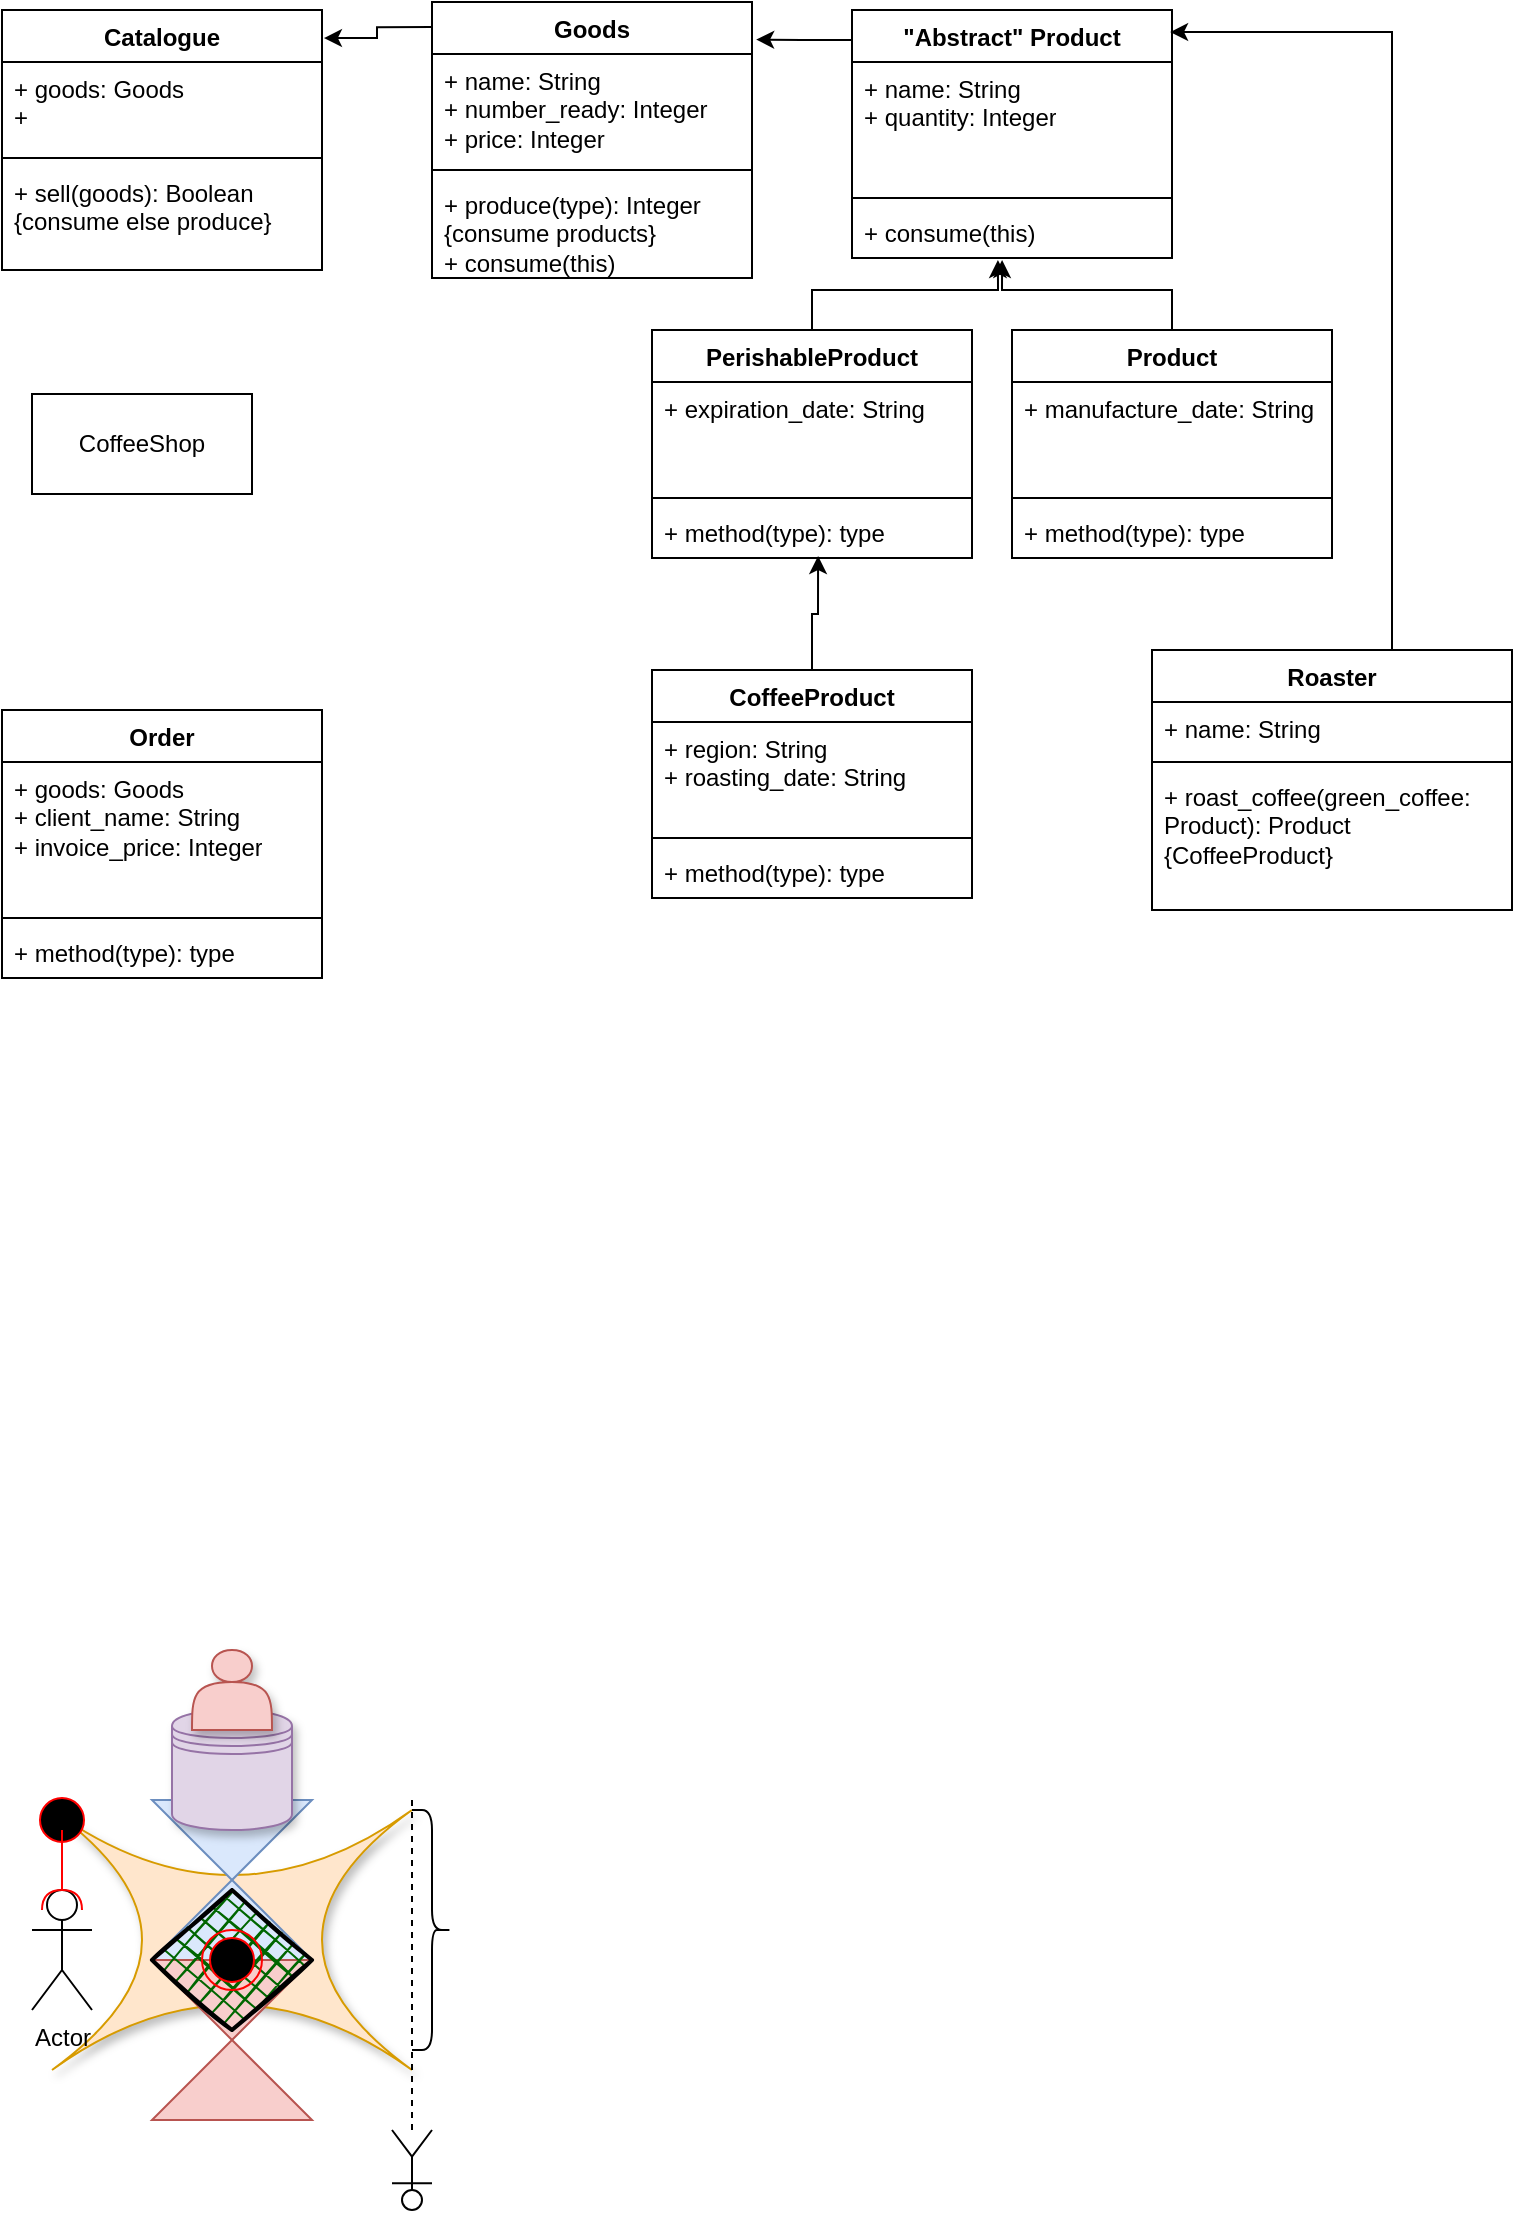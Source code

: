 <mxfile version="22.0.4" type="device">
  <diagram name="Page-1" id="B26PpSdpA0CUQggqFJnL">
    <mxGraphModel dx="1434" dy="790" grid="1" gridSize="10" guides="1" tooltips="1" connect="1" arrows="1" fold="1" page="1" pageScale="1" pageWidth="827" pageHeight="1169" math="0" shadow="0">
      <root>
        <mxCell id="0" />
        <mxCell id="1" parent="0" />
        <mxCell id="Tgnhw9O2b4wC5MJ8O7pF-1" value="CoffeeShop" style="html=1;whiteSpace=wrap;" parent="1" vertex="1">
          <mxGeometry x="70" y="242" width="110" height="50" as="geometry" />
        </mxCell>
        <mxCell id="Tgnhw9O2b4wC5MJ8O7pF-2" value="&quot;Abstract&quot; Product" style="swimlane;fontStyle=1;align=center;verticalAlign=top;childLayout=stackLayout;horizontal=1;startSize=26;horizontalStack=0;resizeParent=1;resizeParentMax=0;resizeLast=0;collapsible=1;marginBottom=0;whiteSpace=wrap;html=1;" parent="1" vertex="1">
          <mxGeometry x="480" y="50" width="160" height="124" as="geometry" />
        </mxCell>
        <mxCell id="Tgnhw9O2b4wC5MJ8O7pF-3" value="+ name: String&lt;br&gt;+ quantity: Integer" style="text;strokeColor=none;fillColor=none;align=left;verticalAlign=top;spacingLeft=4;spacingRight=4;overflow=hidden;rotatable=0;points=[[0,0.5],[1,0.5]];portConstraint=eastwest;whiteSpace=wrap;html=1;" parent="Tgnhw9O2b4wC5MJ8O7pF-2" vertex="1">
          <mxGeometry y="26" width="160" height="64" as="geometry" />
        </mxCell>
        <mxCell id="Tgnhw9O2b4wC5MJ8O7pF-4" value="" style="line;strokeWidth=1;fillColor=none;align=left;verticalAlign=middle;spacingTop=-1;spacingLeft=3;spacingRight=3;rotatable=0;labelPosition=right;points=[];portConstraint=eastwest;strokeColor=inherit;" parent="Tgnhw9O2b4wC5MJ8O7pF-2" vertex="1">
          <mxGeometry y="90" width="160" height="8" as="geometry" />
        </mxCell>
        <mxCell id="Tgnhw9O2b4wC5MJ8O7pF-5" value="+ consume(this)" style="text;strokeColor=none;fillColor=none;align=left;verticalAlign=top;spacingLeft=4;spacingRight=4;overflow=hidden;rotatable=0;points=[[0,0.5],[1,0.5]];portConstraint=eastwest;whiteSpace=wrap;html=1;" parent="Tgnhw9O2b4wC5MJ8O7pF-2" vertex="1">
          <mxGeometry y="98" width="160" height="26" as="geometry" />
        </mxCell>
        <mxCell id="Tgnhw9O2b4wC5MJ8O7pF-14" value="CoffeeProduct" style="swimlane;fontStyle=1;align=center;verticalAlign=top;childLayout=stackLayout;horizontal=1;startSize=26;horizontalStack=0;resizeParent=1;resizeParentMax=0;resizeLast=0;collapsible=1;marginBottom=0;whiteSpace=wrap;html=1;" parent="1" vertex="1">
          <mxGeometry x="380" y="380" width="160" height="114" as="geometry" />
        </mxCell>
        <mxCell id="Tgnhw9O2b4wC5MJ8O7pF-15" value="+ region: String&lt;br&gt;+ roasting_date: String" style="text;strokeColor=none;fillColor=none;align=left;verticalAlign=top;spacingLeft=4;spacingRight=4;overflow=hidden;rotatable=0;points=[[0,0.5],[1,0.5]];portConstraint=eastwest;whiteSpace=wrap;html=1;" parent="Tgnhw9O2b4wC5MJ8O7pF-14" vertex="1">
          <mxGeometry y="26" width="160" height="54" as="geometry" />
        </mxCell>
        <mxCell id="Tgnhw9O2b4wC5MJ8O7pF-16" value="" style="line;strokeWidth=1;fillColor=none;align=left;verticalAlign=middle;spacingTop=-1;spacingLeft=3;spacingRight=3;rotatable=0;labelPosition=right;points=[];portConstraint=eastwest;strokeColor=inherit;" parent="Tgnhw9O2b4wC5MJ8O7pF-14" vertex="1">
          <mxGeometry y="80" width="160" height="8" as="geometry" />
        </mxCell>
        <mxCell id="Tgnhw9O2b4wC5MJ8O7pF-17" value="+ method(type): type" style="text;strokeColor=none;fillColor=none;align=left;verticalAlign=top;spacingLeft=4;spacingRight=4;overflow=hidden;rotatable=0;points=[[0,0.5],[1,0.5]];portConstraint=eastwest;whiteSpace=wrap;html=1;" parent="Tgnhw9O2b4wC5MJ8O7pF-14" vertex="1">
          <mxGeometry y="88" width="160" height="26" as="geometry" />
        </mxCell>
        <mxCell id="Tgnhw9O2b4wC5MJ8O7pF-18" value="Catalogue" style="swimlane;fontStyle=1;align=center;verticalAlign=top;childLayout=stackLayout;horizontal=1;startSize=26;horizontalStack=0;resizeParent=1;resizeParentMax=0;resizeLast=0;collapsible=1;marginBottom=0;whiteSpace=wrap;html=1;" parent="1" vertex="1">
          <mxGeometry x="55" y="50" width="160" height="130" as="geometry" />
        </mxCell>
        <mxCell id="Tgnhw9O2b4wC5MJ8O7pF-19" value="+ goods: Goods&lt;br&gt;+&amp;nbsp;" style="text;strokeColor=none;fillColor=none;align=left;verticalAlign=top;spacingLeft=4;spacingRight=4;overflow=hidden;rotatable=0;points=[[0,0.5],[1,0.5]];portConstraint=eastwest;whiteSpace=wrap;html=1;" parent="Tgnhw9O2b4wC5MJ8O7pF-18" vertex="1">
          <mxGeometry y="26" width="160" height="44" as="geometry" />
        </mxCell>
        <mxCell id="Tgnhw9O2b4wC5MJ8O7pF-20" value="" style="line;strokeWidth=1;fillColor=none;align=left;verticalAlign=middle;spacingTop=-1;spacingLeft=3;spacingRight=3;rotatable=0;labelPosition=right;points=[];portConstraint=eastwest;strokeColor=inherit;" parent="Tgnhw9O2b4wC5MJ8O7pF-18" vertex="1">
          <mxGeometry y="70" width="160" height="8" as="geometry" />
        </mxCell>
        <mxCell id="Tgnhw9O2b4wC5MJ8O7pF-21" value="+ sell(goods): Boolean {consume else produce}" style="text;strokeColor=none;fillColor=none;align=left;verticalAlign=top;spacingLeft=4;spacingRight=4;overflow=hidden;rotatable=0;points=[[0,0.5],[1,0.5]];portConstraint=eastwest;whiteSpace=wrap;html=1;" parent="Tgnhw9O2b4wC5MJ8O7pF-18" vertex="1">
          <mxGeometry y="78" width="160" height="52" as="geometry" />
        </mxCell>
        <mxCell id="Tgnhw9O2b4wC5MJ8O7pF-22" value="Product" style="swimlane;fontStyle=1;align=center;verticalAlign=top;childLayout=stackLayout;horizontal=1;startSize=26;horizontalStack=0;resizeParent=1;resizeParentMax=0;resizeLast=0;collapsible=1;marginBottom=0;whiteSpace=wrap;html=1;" parent="1" vertex="1">
          <mxGeometry x="560" y="210" width="160" height="114" as="geometry" />
        </mxCell>
        <mxCell id="Tgnhw9O2b4wC5MJ8O7pF-23" value="+ manufacture_date: String" style="text;strokeColor=none;fillColor=none;align=left;verticalAlign=top;spacingLeft=4;spacingRight=4;overflow=hidden;rotatable=0;points=[[0,0.5],[1,0.5]];portConstraint=eastwest;whiteSpace=wrap;html=1;" parent="Tgnhw9O2b4wC5MJ8O7pF-22" vertex="1">
          <mxGeometry y="26" width="160" height="54" as="geometry" />
        </mxCell>
        <mxCell id="Tgnhw9O2b4wC5MJ8O7pF-24" value="" style="line;strokeWidth=1;fillColor=none;align=left;verticalAlign=middle;spacingTop=-1;spacingLeft=3;spacingRight=3;rotatable=0;labelPosition=right;points=[];portConstraint=eastwest;strokeColor=inherit;" parent="Tgnhw9O2b4wC5MJ8O7pF-22" vertex="1">
          <mxGeometry y="80" width="160" height="8" as="geometry" />
        </mxCell>
        <mxCell id="Tgnhw9O2b4wC5MJ8O7pF-25" value="+ method(type): type" style="text;strokeColor=none;fillColor=none;align=left;verticalAlign=top;spacingLeft=4;spacingRight=4;overflow=hidden;rotatable=0;points=[[0,0.5],[1,0.5]];portConstraint=eastwest;whiteSpace=wrap;html=1;" parent="Tgnhw9O2b4wC5MJ8O7pF-22" vertex="1">
          <mxGeometry y="88" width="160" height="26" as="geometry" />
        </mxCell>
        <mxCell id="Gvj6GqQqcnnQqJ61h62s-1" value="Goods" style="swimlane;fontStyle=1;align=center;verticalAlign=top;childLayout=stackLayout;horizontal=1;startSize=26;horizontalStack=0;resizeParent=1;resizeParentMax=0;resizeLast=0;collapsible=1;marginBottom=0;whiteSpace=wrap;html=1;" parent="1" vertex="1">
          <mxGeometry x="270" y="46" width="160" height="138" as="geometry">
            <mxRectangle x="350" y="90" width="80" height="30" as="alternateBounds" />
          </mxGeometry>
        </mxCell>
        <mxCell id="Gvj6GqQqcnnQqJ61h62s-2" value="+ name: String&lt;br&gt;+ number_ready: Integer&lt;br&gt;+ price: Integer" style="text;strokeColor=none;fillColor=none;align=left;verticalAlign=top;spacingLeft=4;spacingRight=4;overflow=hidden;rotatable=0;points=[[0,0.5],[1,0.5]];portConstraint=eastwest;whiteSpace=wrap;html=1;" parent="Gvj6GqQqcnnQqJ61h62s-1" vertex="1">
          <mxGeometry y="26" width="160" height="54" as="geometry" />
        </mxCell>
        <mxCell id="Gvj6GqQqcnnQqJ61h62s-3" value="" style="line;strokeWidth=1;fillColor=none;align=left;verticalAlign=middle;spacingTop=-1;spacingLeft=3;spacingRight=3;rotatable=0;labelPosition=right;points=[];portConstraint=eastwest;strokeColor=inherit;" parent="Gvj6GqQqcnnQqJ61h62s-1" vertex="1">
          <mxGeometry y="80" width="160" height="8" as="geometry" />
        </mxCell>
        <mxCell id="Gvj6GqQqcnnQqJ61h62s-4" value="+ produce(type): Integer {consume products}&lt;br&gt;+ consume(this)" style="text;strokeColor=none;fillColor=none;align=left;verticalAlign=top;spacingLeft=4;spacingRight=4;overflow=hidden;rotatable=0;points=[[0,0.5],[1,0.5]];portConstraint=eastwest;whiteSpace=wrap;html=1;" parent="Gvj6GqQqcnnQqJ61h62s-1" vertex="1">
          <mxGeometry y="88" width="160" height="50" as="geometry" />
        </mxCell>
        <mxCell id="Gvj6GqQqcnnQqJ61h62s-5" value="PerishableProduct" style="swimlane;fontStyle=1;align=center;verticalAlign=top;childLayout=stackLayout;horizontal=1;startSize=26;horizontalStack=0;resizeParent=1;resizeParentMax=0;resizeLast=0;collapsible=1;marginBottom=0;whiteSpace=wrap;html=1;" parent="1" vertex="1">
          <mxGeometry x="380" y="210" width="160" height="114" as="geometry" />
        </mxCell>
        <mxCell id="Gvj6GqQqcnnQqJ61h62s-6" value="+ expiration_date: String" style="text;strokeColor=none;fillColor=none;align=left;verticalAlign=top;spacingLeft=4;spacingRight=4;overflow=hidden;rotatable=0;points=[[0,0.5],[1,0.5]];portConstraint=eastwest;whiteSpace=wrap;html=1;" parent="Gvj6GqQqcnnQqJ61h62s-5" vertex="1">
          <mxGeometry y="26" width="160" height="54" as="geometry" />
        </mxCell>
        <mxCell id="Gvj6GqQqcnnQqJ61h62s-7" value="" style="line;strokeWidth=1;fillColor=none;align=left;verticalAlign=middle;spacingTop=-1;spacingLeft=3;spacingRight=3;rotatable=0;labelPosition=right;points=[];portConstraint=eastwest;strokeColor=inherit;" parent="Gvj6GqQqcnnQqJ61h62s-5" vertex="1">
          <mxGeometry y="80" width="160" height="8" as="geometry" />
        </mxCell>
        <mxCell id="Gvj6GqQqcnnQqJ61h62s-8" value="+ method(type): type" style="text;strokeColor=none;fillColor=none;align=left;verticalAlign=top;spacingLeft=4;spacingRight=4;overflow=hidden;rotatable=0;points=[[0,0.5],[1,0.5]];portConstraint=eastwest;whiteSpace=wrap;html=1;" parent="Gvj6GqQqcnnQqJ61h62s-5" vertex="1">
          <mxGeometry y="88" width="160" height="26" as="geometry" />
        </mxCell>
        <mxCell id="Gvj6GqQqcnnQqJ61h62s-9" value="Order" style="swimlane;fontStyle=1;align=center;verticalAlign=top;childLayout=stackLayout;horizontal=1;startSize=26;horizontalStack=0;resizeParent=1;resizeParentMax=0;resizeLast=0;collapsible=1;marginBottom=0;whiteSpace=wrap;html=1;" parent="1" vertex="1">
          <mxGeometry x="55" y="400" width="160" height="134" as="geometry" />
        </mxCell>
        <mxCell id="Gvj6GqQqcnnQqJ61h62s-10" value="+ goods: Goods&lt;br&gt;+ client_name: String&lt;br&gt;+ invoice_price: Integer" style="text;strokeColor=none;fillColor=none;align=left;verticalAlign=top;spacingLeft=4;spacingRight=4;overflow=hidden;rotatable=0;points=[[0,0.5],[1,0.5]];portConstraint=eastwest;whiteSpace=wrap;html=1;" parent="Gvj6GqQqcnnQqJ61h62s-9" vertex="1">
          <mxGeometry y="26" width="160" height="74" as="geometry" />
        </mxCell>
        <mxCell id="Gvj6GqQqcnnQqJ61h62s-11" value="" style="line;strokeWidth=1;fillColor=none;align=left;verticalAlign=middle;spacingTop=-1;spacingLeft=3;spacingRight=3;rotatable=0;labelPosition=right;points=[];portConstraint=eastwest;strokeColor=inherit;" parent="Gvj6GqQqcnnQqJ61h62s-9" vertex="1">
          <mxGeometry y="100" width="160" height="8" as="geometry" />
        </mxCell>
        <mxCell id="Gvj6GqQqcnnQqJ61h62s-12" value="+ method(type): type" style="text;strokeColor=none;fillColor=none;align=left;verticalAlign=top;spacingLeft=4;spacingRight=4;overflow=hidden;rotatable=0;points=[[0,0.5],[1,0.5]];portConstraint=eastwest;whiteSpace=wrap;html=1;" parent="Gvj6GqQqcnnQqJ61h62s-9" vertex="1">
          <mxGeometry y="108" width="160" height="26" as="geometry" />
        </mxCell>
        <mxCell id="Gvj6GqQqcnnQqJ61h62s-13" style="edgeStyle=orthogonalEdgeStyle;rounded=0;orthogonalLoop=1;jettySize=auto;html=1;entryX=0.519;entryY=0.962;entryDx=0;entryDy=0;entryPerimeter=0;" parent="1" source="Tgnhw9O2b4wC5MJ8O7pF-14" target="Gvj6GqQqcnnQqJ61h62s-8" edge="1">
          <mxGeometry relative="1" as="geometry" />
        </mxCell>
        <mxCell id="Gvj6GqQqcnnQqJ61h62s-15" style="edgeStyle=orthogonalEdgeStyle;rounded=0;orthogonalLoop=1;jettySize=auto;html=1;entryX=0.456;entryY=1.038;entryDx=0;entryDy=0;entryPerimeter=0;" parent="1" source="Gvj6GqQqcnnQqJ61h62s-5" target="Tgnhw9O2b4wC5MJ8O7pF-5" edge="1">
          <mxGeometry relative="1" as="geometry" />
        </mxCell>
        <mxCell id="Gvj6GqQqcnnQqJ61h62s-16" style="edgeStyle=orthogonalEdgeStyle;rounded=0;orthogonalLoop=1;jettySize=auto;html=1;entryX=0.469;entryY=1.038;entryDx=0;entryDy=0;entryPerimeter=0;" parent="1" source="Tgnhw9O2b4wC5MJ8O7pF-22" target="Tgnhw9O2b4wC5MJ8O7pF-5" edge="1">
          <mxGeometry relative="1" as="geometry" />
        </mxCell>
        <mxCell id="Gvj6GqQqcnnQqJ61h62s-20" style="edgeStyle=orthogonalEdgeStyle;rounded=0;orthogonalLoop=1;jettySize=auto;html=1;entryX=1.013;entryY=0.136;entryDx=0;entryDy=0;entryPerimeter=0;exitX=0;exitY=0.121;exitDx=0;exitDy=0;exitPerimeter=0;" parent="1" source="Tgnhw9O2b4wC5MJ8O7pF-2" target="Gvj6GqQqcnnQqJ61h62s-1" edge="1">
          <mxGeometry relative="1" as="geometry" />
        </mxCell>
        <mxCell id="Gvj6GqQqcnnQqJ61h62s-21" style="edgeStyle=orthogonalEdgeStyle;rounded=0;orthogonalLoop=1;jettySize=auto;html=1;entryX=1.006;entryY=0.108;entryDx=0;entryDy=0;entryPerimeter=0;exitX=0;exitY=0.091;exitDx=0;exitDy=0;exitPerimeter=0;" parent="1" source="Gvj6GqQqcnnQqJ61h62s-1" target="Tgnhw9O2b4wC5MJ8O7pF-18" edge="1">
          <mxGeometry relative="1" as="geometry">
            <mxPoint x="260" y="64" as="sourcePoint" />
          </mxGeometry>
        </mxCell>
        <mxCell id="Gvj6GqQqcnnQqJ61h62s-22" value="" style="shape=switch;whiteSpace=wrap;html=1;shadow=1;fillColor=#ffe6cc;strokeColor=#d79b00;" parent="1" vertex="1">
          <mxGeometry x="80" y="950" width="180" height="130" as="geometry" />
        </mxCell>
        <mxCell id="Gvj6GqQqcnnQqJ61h62s-36" value="" style="shape=collate;whiteSpace=wrap;html=1;fillColor=#dae8fc;strokeColor=#6c8ebf;" parent="1" vertex="1">
          <mxGeometry x="130" y="945" width="80" height="80" as="geometry" />
        </mxCell>
        <mxCell id="Gvj6GqQqcnnQqJ61h62s-37" value="" style="shape=collate;whiteSpace=wrap;html=1;fillColor=#f8cecc;strokeColor=#b85450;" parent="1" vertex="1">
          <mxGeometry x="130" y="1025" width="80" height="80" as="geometry" />
        </mxCell>
        <mxCell id="Gvj6GqQqcnnQqJ61h62s-38" value="" style="shape=datastore;whiteSpace=wrap;html=1;shadow=1;fillColor=#e1d5e7;strokeColor=#9673a6;" parent="1" vertex="1">
          <mxGeometry x="140" y="900" width="60" height="60" as="geometry" />
        </mxCell>
        <mxCell id="Gvj6GqQqcnnQqJ61h62s-40" value="" style="shape=actor;whiteSpace=wrap;html=1;shadow=1;fillColor=#f8cecc;strokeColor=#b85450;" parent="1" vertex="1">
          <mxGeometry x="150" y="870" width="40" height="40" as="geometry" />
        </mxCell>
        <mxCell id="Gvj6GqQqcnnQqJ61h62s-44" value="" style="rhombus;whiteSpace=wrap;html=1;strokeWidth=2;fillWeight=-1;hachureGap=8;fillStyle=cross-hatch;fillColor=#006600;sketch=1;" parent="1" vertex="1">
          <mxGeometry x="130" y="990" width="80" height="70" as="geometry" />
        </mxCell>
        <mxCell id="Gvj6GqQqcnnQqJ61h62s-45" value="Actor" style="shape=umlActor;verticalLabelPosition=bottom;verticalAlign=top;html=1;" parent="1" vertex="1">
          <mxGeometry x="70" y="990" width="30" height="60" as="geometry" />
        </mxCell>
        <mxCell id="Gvj6GqQqcnnQqJ61h62s-46" value="" style="shape=umlLifeline;perimeter=lifelinePerimeter;whiteSpace=wrap;html=1;container=1;dropTarget=0;collapsible=0;recursiveResize=0;outlineConnect=0;portConstraint=eastwest;newEdgeStyle={&quot;curved&quot;:0,&quot;rounded&quot;:0};participant=umlActor;rotation=-180;" parent="1" vertex="1">
          <mxGeometry x="250" y="945" width="20" height="205" as="geometry" />
        </mxCell>
        <mxCell id="Gvj6GqQqcnnQqJ61h62s-50" value="" style="ellipse;html=1;shape=startState;fillColor=#000000;strokeColor=#ff0000;" parent="1" vertex="1">
          <mxGeometry x="70" y="940" width="30" height="30" as="geometry" />
        </mxCell>
        <mxCell id="Gvj6GqQqcnnQqJ61h62s-51" value="" style="edgeStyle=orthogonalEdgeStyle;html=1;verticalAlign=bottom;endArrow=halfCircle;endSize=8;strokeColor=#ff0000;rounded=0;endFill=0;" parent="1" edge="1">
          <mxGeometry relative="1" as="geometry">
            <mxPoint x="85" y="1000" as="targetPoint" />
            <mxPoint x="85" y="960" as="sourcePoint" />
          </mxGeometry>
        </mxCell>
        <mxCell id="Gvj6GqQqcnnQqJ61h62s-55" value="" style="ellipse;html=1;shape=endState;fillColor=#000000;strokeColor=#ff0000;" parent="1" vertex="1">
          <mxGeometry x="155" y="1010" width="30" height="30" as="geometry" />
        </mxCell>
        <mxCell id="Gvj6GqQqcnnQqJ61h62s-64" value="Roaster" style="swimlane;fontStyle=1;align=center;verticalAlign=top;childLayout=stackLayout;horizontal=1;startSize=26;horizontalStack=0;resizeParent=1;resizeParentMax=0;resizeLast=0;collapsible=1;marginBottom=0;whiteSpace=wrap;html=1;" parent="1" vertex="1">
          <mxGeometry x="630" y="370" width="180" height="130" as="geometry" />
        </mxCell>
        <mxCell id="Gvj6GqQqcnnQqJ61h62s-65" value="+ name: String" style="text;strokeColor=none;fillColor=none;align=left;verticalAlign=top;spacingLeft=4;spacingRight=4;overflow=hidden;rotatable=0;points=[[0,0.5],[1,0.5]];portConstraint=eastwest;whiteSpace=wrap;html=1;" parent="Gvj6GqQqcnnQqJ61h62s-64" vertex="1">
          <mxGeometry y="26" width="180" height="26" as="geometry" />
        </mxCell>
        <mxCell id="Gvj6GqQqcnnQqJ61h62s-66" value="" style="line;strokeWidth=1;fillColor=none;align=left;verticalAlign=middle;spacingTop=-1;spacingLeft=3;spacingRight=3;rotatable=0;labelPosition=right;points=[];portConstraint=eastwest;strokeColor=inherit;" parent="Gvj6GqQqcnnQqJ61h62s-64" vertex="1">
          <mxGeometry y="52" width="180" height="8" as="geometry" />
        </mxCell>
        <mxCell id="Gvj6GqQqcnnQqJ61h62s-67" value="+ roast_coffee(green_coffee: Product): Product {CoffeeProduct}" style="text;strokeColor=none;fillColor=none;align=left;verticalAlign=top;spacingLeft=4;spacingRight=4;overflow=hidden;rotatable=0;points=[[0,0.5],[1,0.5]];portConstraint=eastwest;whiteSpace=wrap;html=1;" parent="Gvj6GqQqcnnQqJ61h62s-64" vertex="1">
          <mxGeometry y="60" width="180" height="70" as="geometry" />
        </mxCell>
        <mxCell id="Gvj6GqQqcnnQqJ61h62s-68" style="edgeStyle=orthogonalEdgeStyle;rounded=0;orthogonalLoop=1;jettySize=auto;html=1;entryX=0.994;entryY=0.089;entryDx=0;entryDy=0;entryPerimeter=0;" parent="1" source="Gvj6GqQqcnnQqJ61h62s-64" target="Tgnhw9O2b4wC5MJ8O7pF-2" edge="1">
          <mxGeometry relative="1" as="geometry">
            <Array as="points">
              <mxPoint x="750" y="61" />
            </Array>
          </mxGeometry>
        </mxCell>
        <mxCell id="Gvj6GqQqcnnQqJ61h62s-69" value="" style="shape=curlyBracket;whiteSpace=wrap;html=1;rounded=1;flipH=1;labelPosition=right;verticalLabelPosition=middle;align=left;verticalAlign=middle;" parent="1" vertex="1">
          <mxGeometry x="260" y="950" width="20" height="120" as="geometry" />
        </mxCell>
      </root>
    </mxGraphModel>
  </diagram>
</mxfile>
